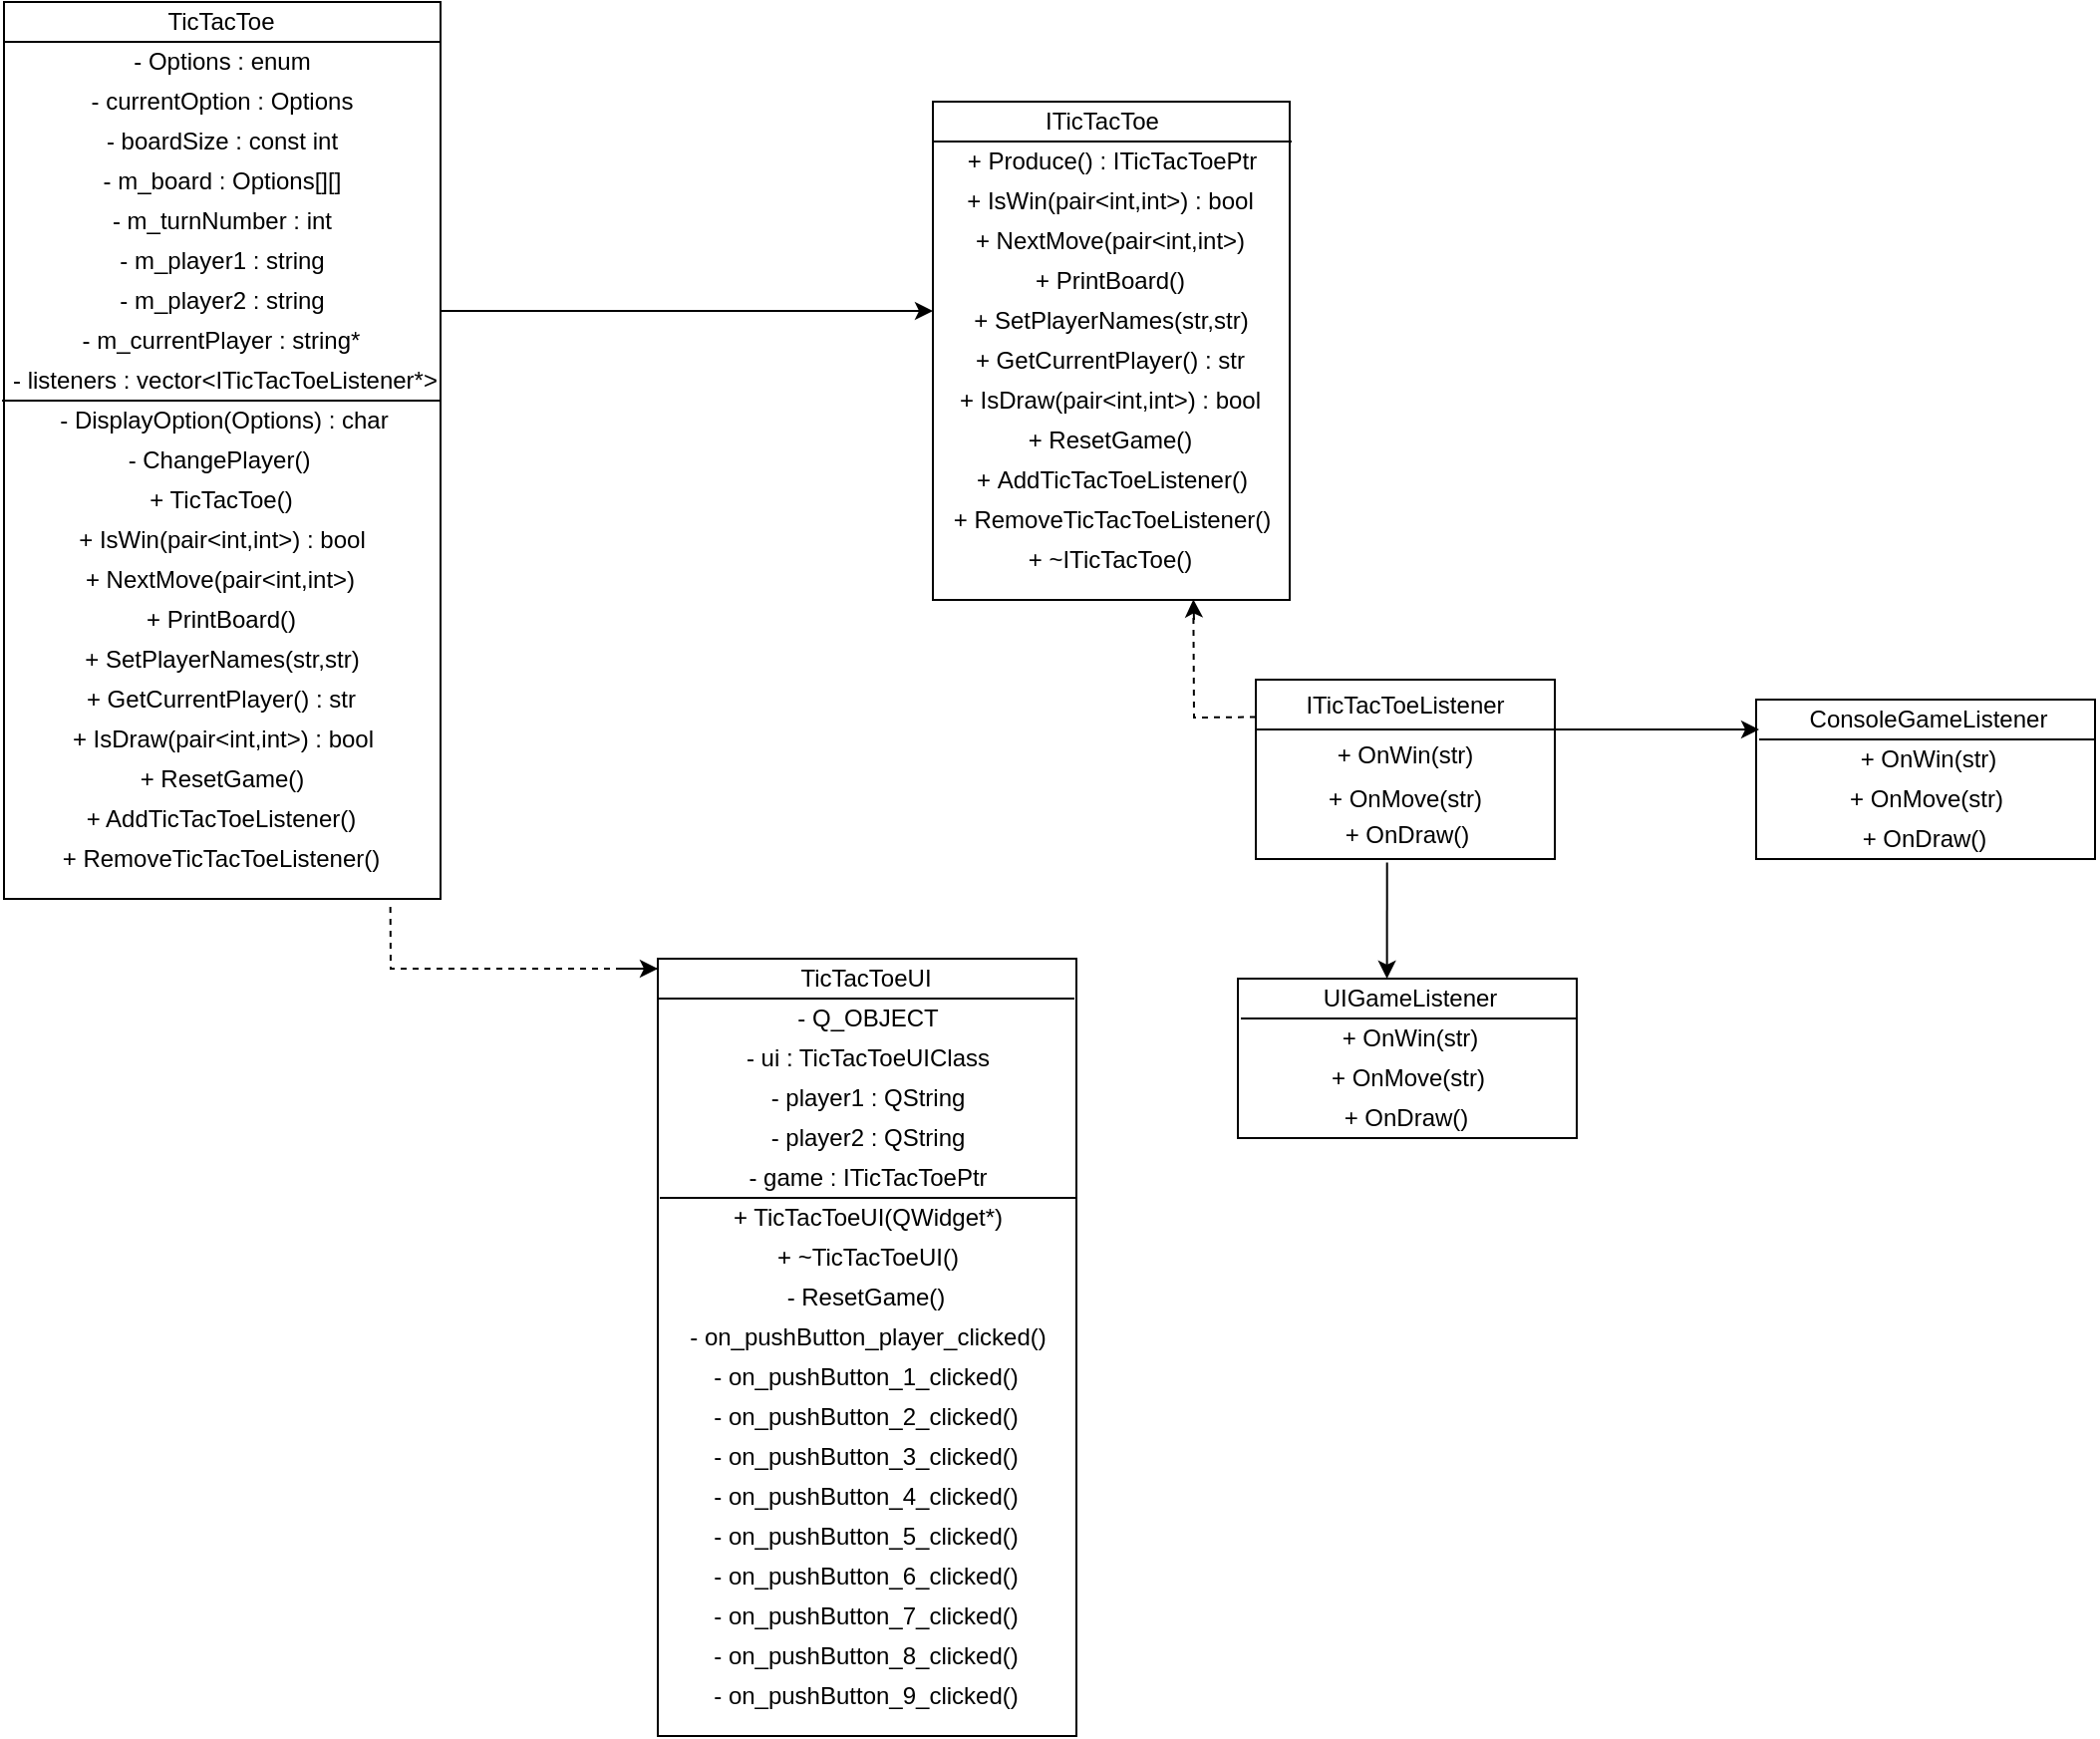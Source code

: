 <mxfile version="21.0.8" type="device"><diagram name="Pagina-1" id="grUhU8iE7gG_cPlEJpoG"><mxGraphModel dx="1434" dy="796" grid="1" gridSize="10" guides="1" tooltips="1" connect="1" arrows="1" fold="1" page="1" pageScale="1" pageWidth="827" pageHeight="1169" math="0" shadow="0"><root><mxCell id="0"/><mxCell id="1" parent="0"/><mxCell id="ZS5HTPjoSS-8VqkUOIXu-4" value="" style="rounded=0;whiteSpace=wrap;html=1;" vertex="1" parent="1"><mxGeometry x="362" width="219" height="450" as="geometry"/></mxCell><mxCell id="ZS5HTPjoSS-8VqkUOIXu-17" value="TicTacToe" style="text;html=1;strokeColor=none;fillColor=none;align=center;verticalAlign=middle;whiteSpace=wrap;rounded=0;" vertex="1" parent="1"><mxGeometry x="361" width="220" height="20" as="geometry"/></mxCell><mxCell id="ZS5HTPjoSS-8VqkUOIXu-18" value="- Options : enum" style="text;html=1;strokeColor=none;fillColor=none;align=center;verticalAlign=middle;whiteSpace=wrap;rounded=0;" vertex="1" parent="1"><mxGeometry x="362" y="20" width="219" height="20" as="geometry"/></mxCell><mxCell id="ZS5HTPjoSS-8VqkUOIXu-19" value="- currentOption : Options" style="text;html=1;strokeColor=none;fillColor=none;align=center;verticalAlign=middle;whiteSpace=wrap;rounded=0;" vertex="1" parent="1"><mxGeometry x="362" y="40" width="219" height="20" as="geometry"/></mxCell><mxCell id="ZS5HTPjoSS-8VqkUOIXu-22" value="- boardSize : const int" style="text;html=1;strokeColor=none;fillColor=none;align=center;verticalAlign=middle;whiteSpace=wrap;rounded=0;" vertex="1" parent="1"><mxGeometry x="362" y="60" width="219" height="20" as="geometry"/></mxCell><mxCell id="ZS5HTPjoSS-8VqkUOIXu-23" value="" style="endArrow=none;html=1;rounded=0;entryX=0;entryY=0;entryDx=0;entryDy=0;exitX=1;exitY=0;exitDx=0;exitDy=0;" edge="1" parent="1" source="ZS5HTPjoSS-8VqkUOIXu-18" target="ZS5HTPjoSS-8VqkUOIXu-18"><mxGeometry width="50" height="50" relative="1" as="geometry"><mxPoint x="432" y="-40" as="sourcePoint"/><mxPoint x="622" y="30" as="targetPoint"/></mxGeometry></mxCell><mxCell id="ZS5HTPjoSS-8VqkUOIXu-24" value="- m_board : Options[][]" style="text;html=1;strokeColor=none;fillColor=none;align=center;verticalAlign=middle;whiteSpace=wrap;rounded=0;" vertex="1" parent="1"><mxGeometry x="362" y="80" width="219" height="20" as="geometry"/></mxCell><mxCell id="ZS5HTPjoSS-8VqkUOIXu-25" value="- m_turnNumber : int" style="text;html=1;strokeColor=none;fillColor=none;align=center;verticalAlign=middle;whiteSpace=wrap;rounded=0;" vertex="1" parent="1"><mxGeometry x="362" y="100" width="219" height="20" as="geometry"/></mxCell><mxCell id="ZS5HTPjoSS-8VqkUOIXu-26" value="- m_player1 : string" style="text;html=1;strokeColor=none;fillColor=none;align=center;verticalAlign=middle;whiteSpace=wrap;rounded=0;" vertex="1" parent="1"><mxGeometry x="362" y="120" width="219" height="20" as="geometry"/></mxCell><mxCell id="ZS5HTPjoSS-8VqkUOIXu-27" value="- m_player2&amp;nbsp;: string" style="text;html=1;strokeColor=none;fillColor=none;align=center;verticalAlign=middle;whiteSpace=wrap;rounded=0;" vertex="1" parent="1"><mxGeometry x="362" y="140" width="219" height="20" as="geometry"/></mxCell><mxCell id="ZS5HTPjoSS-8VqkUOIXu-28" value="- m_currentPlayer : string*" style="text;html=1;strokeColor=none;fillColor=none;align=center;verticalAlign=middle;whiteSpace=wrap;rounded=0;" vertex="1" parent="1"><mxGeometry x="361" y="160" width="220" height="20" as="geometry"/></mxCell><mxCell id="ZS5HTPjoSS-8VqkUOIXu-30" value="" style="endArrow=none;html=1;rounded=0;exitX=1;exitY=0;exitDx=0;exitDy=0;" edge="1" parent="1" source="ZS5HTPjoSS-8VqkUOIXu-87"><mxGeometry width="50" height="50" relative="1" as="geometry"><mxPoint x="412" y="240" as="sourcePoint"/><mxPoint x="361" y="200" as="targetPoint"/></mxGeometry></mxCell><mxCell id="ZS5HTPjoSS-8VqkUOIXu-41" value="" style="rounded=0;whiteSpace=wrap;html=1;" vertex="1" parent="1"><mxGeometry x="828" y="50" width="179" height="250" as="geometry"/></mxCell><mxCell id="ZS5HTPjoSS-8VqkUOIXu-42" value="ITicTacToe" style="text;html=1;strokeColor=none;fillColor=none;align=center;verticalAlign=middle;whiteSpace=wrap;rounded=0;" vertex="1" parent="1"><mxGeometry x="828" y="50" width="170" height="20" as="geometry"/></mxCell><mxCell id="ZS5HTPjoSS-8VqkUOIXu-46" value="" style="endArrow=none;html=1;rounded=0;entryX=0;entryY=0;entryDx=0;entryDy=0;exitX=1;exitY=0;exitDx=0;exitDy=0;" edge="1" parent="1" source="ZS5HTPjoSS-8VqkUOIXu-55"><mxGeometry width="50" height="50" relative="1" as="geometry"><mxPoint x="807" y="140" as="sourcePoint"/><mxPoint x="828" y="70" as="targetPoint"/></mxGeometry></mxCell><mxCell id="ZS5HTPjoSS-8VqkUOIXu-55" value="+ Produce() :&amp;nbsp;ITicTacToePtr " style="text;html=1;strokeColor=none;fillColor=none;align=center;verticalAlign=middle;whiteSpace=wrap;rounded=0;" vertex="1" parent="1"><mxGeometry x="828" y="70" width="180" height="20" as="geometry"/></mxCell><mxCell id="ZS5HTPjoSS-8VqkUOIXu-56" value="+ IsWin(pair&amp;lt;int,int&amp;gt;) : bool" style="text;html=1;strokeColor=none;fillColor=none;align=center;verticalAlign=middle;whiteSpace=wrap;rounded=0;" vertex="1" parent="1"><mxGeometry x="827" y="90" width="180" height="20" as="geometry"/></mxCell><mxCell id="ZS5HTPjoSS-8VqkUOIXu-57" value="+ NextMove(pair&amp;lt;int,int&amp;gt;)" style="text;html=1;strokeColor=none;fillColor=none;align=center;verticalAlign=middle;whiteSpace=wrap;rounded=0;" vertex="1" parent="1"><mxGeometry x="827" y="110" width="180" height="20" as="geometry"/></mxCell><mxCell id="ZS5HTPjoSS-8VqkUOIXu-58" value="+ PrintBoard()" style="text;html=1;strokeColor=none;fillColor=none;align=center;verticalAlign=middle;whiteSpace=wrap;rounded=0;" vertex="1" parent="1"><mxGeometry x="827" y="130" width="180" height="20" as="geometry"/></mxCell><mxCell id="ZS5HTPjoSS-8VqkUOIXu-59" value="+ SetPlayerNames(str,str)" style="text;html=1;strokeColor=none;fillColor=none;align=center;verticalAlign=middle;whiteSpace=wrap;rounded=0;" vertex="1" parent="1"><mxGeometry x="828" y="150" width="179" height="20" as="geometry"/></mxCell><mxCell id="ZS5HTPjoSS-8VqkUOIXu-60" value="+ GetCurrentPlayer() : str" style="text;html=1;strokeColor=none;fillColor=none;align=center;verticalAlign=middle;whiteSpace=wrap;rounded=0;" vertex="1" parent="1"><mxGeometry x="827" y="170" width="180" height="20" as="geometry"/></mxCell><mxCell id="ZS5HTPjoSS-8VqkUOIXu-61" value="+ IsDraw(pair&amp;lt;int,int&amp;gt;) : bool" style="text;html=1;strokeColor=none;fillColor=none;align=center;verticalAlign=middle;whiteSpace=wrap;rounded=0;" vertex="1" parent="1"><mxGeometry x="827" y="190" width="180" height="20" as="geometry"/></mxCell><mxCell id="ZS5HTPjoSS-8VqkUOIXu-62" value="+ ResetGame()" style="text;html=1;strokeColor=none;fillColor=none;align=center;verticalAlign=middle;whiteSpace=wrap;rounded=0;" vertex="1" parent="1"><mxGeometry x="827" y="210" width="180" height="20" as="geometry"/></mxCell><mxCell id="ZS5HTPjoSS-8VqkUOIXu-66" value="+ ~ITicTacToe()" style="text;html=1;strokeColor=none;fillColor=none;align=center;verticalAlign=middle;whiteSpace=wrap;rounded=0;" vertex="1" parent="1"><mxGeometry x="827" y="270" width="180" height="20" as="geometry"/></mxCell><mxCell id="ZS5HTPjoSS-8VqkUOIXu-68" value="+ RemoveTicTacToeListener()" style="text;html=1;strokeColor=none;fillColor=none;align=center;verticalAlign=middle;whiteSpace=wrap;rounded=0;" vertex="1" parent="1"><mxGeometry x="360.5" y="420" width="220" height="20" as="geometry"/></mxCell><mxCell id="ZS5HTPjoSS-8VqkUOIXu-87" value="- DisplayOption(Options) : char" style="text;html=1;strokeColor=none;fillColor=none;align=center;verticalAlign=middle;whiteSpace=wrap;rounded=0;" vertex="1" parent="1"><mxGeometry x="362.5" y="200" width="219" height="20" as="geometry"/></mxCell><mxCell id="ZS5HTPjoSS-8VqkUOIXu-88" value="- ChangePlayer()" style="text;html=1;strokeColor=none;fillColor=none;align=center;verticalAlign=middle;whiteSpace=wrap;rounded=0;" vertex="1" parent="1"><mxGeometry x="360" y="220" width="220" height="20" as="geometry"/></mxCell><mxCell id="ZS5HTPjoSS-8VqkUOIXu-89" value="+ TicTacToe()" style="text;html=1;strokeColor=none;fillColor=none;align=center;verticalAlign=middle;whiteSpace=wrap;rounded=0;" vertex="1" parent="1"><mxGeometry x="360.5" y="240" width="220" height="20" as="geometry"/></mxCell><mxCell id="ZS5HTPjoSS-8VqkUOIXu-90" value="+ IsWin(pair&amp;lt;int,int&amp;gt;) : bool" style="text;html=1;strokeColor=none;fillColor=none;align=center;verticalAlign=middle;whiteSpace=wrap;rounded=0;" vertex="1" parent="1"><mxGeometry x="361.5" y="260" width="219" height="20" as="geometry"/></mxCell><mxCell id="ZS5HTPjoSS-8VqkUOIXu-91" value="+ NextMove(pair&amp;lt;int,int&amp;gt;)" style="text;html=1;strokeColor=none;fillColor=none;align=center;verticalAlign=middle;whiteSpace=wrap;rounded=0;" vertex="1" parent="1"><mxGeometry x="361" y="280" width="219" height="20" as="geometry"/></mxCell><mxCell id="ZS5HTPjoSS-8VqkUOIXu-92" value="+ PrintBoard()" style="text;html=1;strokeColor=none;fillColor=none;align=center;verticalAlign=middle;whiteSpace=wrap;rounded=0;" vertex="1" parent="1"><mxGeometry x="360.5" y="300" width="220" height="20" as="geometry"/></mxCell><mxCell id="ZS5HTPjoSS-8VqkUOIXu-93" value="+ SetPlayerNames(str,str)" style="text;html=1;strokeColor=none;fillColor=none;align=center;verticalAlign=middle;whiteSpace=wrap;rounded=0;" vertex="1" parent="1"><mxGeometry x="361.5" y="320" width="219" height="20" as="geometry"/></mxCell><mxCell id="ZS5HTPjoSS-8VqkUOIXu-94" value="+ GetCurrentPlayer() : str" style="text;html=1;strokeColor=none;fillColor=none;align=center;verticalAlign=middle;whiteSpace=wrap;rounded=0;" vertex="1" parent="1"><mxGeometry x="360.5" y="340" width="220" height="20" as="geometry"/></mxCell><mxCell id="ZS5HTPjoSS-8VqkUOIXu-95" value="+ ResetGame()" style="text;html=1;strokeColor=none;fillColor=none;align=center;verticalAlign=middle;whiteSpace=wrap;rounded=0;" vertex="1" parent="1"><mxGeometry x="361.5" y="380" width="219" height="20" as="geometry"/></mxCell><mxCell id="ZS5HTPjoSS-8VqkUOIXu-96" value="+ IsDraw(pair&amp;lt;int,int&amp;gt;) : bool" style="text;html=1;strokeColor=none;fillColor=none;align=center;verticalAlign=middle;whiteSpace=wrap;rounded=0;" vertex="1" parent="1"><mxGeometry x="361.5" y="360" width="220" height="20" as="geometry"/></mxCell><mxCell id="ZS5HTPjoSS-8VqkUOIXu-97" value="+ AddTicTacToeListener()" style="text;html=1;strokeColor=none;fillColor=none;align=center;verticalAlign=middle;whiteSpace=wrap;rounded=0;" vertex="1" parent="1"><mxGeometry x="360.5" y="400" width="220" height="20" as="geometry"/></mxCell><mxCell id="ZS5HTPjoSS-8VqkUOIXu-98" value="- listeners : vector&amp;lt;ITicTacToeListener*&amp;gt;" style="text;html=1;strokeColor=none;fillColor=none;align=center;verticalAlign=middle;whiteSpace=wrap;rounded=0;" vertex="1" parent="1"><mxGeometry x="362.5" y="180" width="220" height="20" as="geometry"/></mxCell><mxCell id="ZS5HTPjoSS-8VqkUOIXu-99" value="+ RemoveTicTacToeListener()" style="text;html=1;strokeColor=none;fillColor=none;align=center;verticalAlign=middle;whiteSpace=wrap;rounded=0;" vertex="1" parent="1"><mxGeometry x="828" y="250" width="180" height="20" as="geometry"/></mxCell><mxCell id="ZS5HTPjoSS-8VqkUOIXu-101" value="+&amp;nbsp;AddTicTacToeListener()" style="text;html=1;strokeColor=none;fillColor=none;align=center;verticalAlign=middle;whiteSpace=wrap;rounded=0;" vertex="1" parent="1"><mxGeometry x="828" y="230" width="180" height="20" as="geometry"/></mxCell><mxCell id="ZS5HTPjoSS-8VqkUOIXu-102" value="" style="rounded=0;whiteSpace=wrap;html=1;" vertex="1" parent="1"><mxGeometry x="990" y="340" width="150" height="90" as="geometry"/></mxCell><mxCell id="ZS5HTPjoSS-8VqkUOIXu-103" value="ITicTacToeListener" style="text;html=1;strokeColor=none;fillColor=none;align=center;verticalAlign=middle;whiteSpace=wrap;rounded=0;" vertex="1" parent="1"><mxGeometry x="990" y="340" width="150" height="25" as="geometry"/></mxCell><mxCell id="ZS5HTPjoSS-8VqkUOIXu-104" value="" style="endArrow=none;html=1;rounded=0;entryX=0;entryY=1;entryDx=0;entryDy=0;exitX=1;exitY=1;exitDx=0;exitDy=0;" edge="1" parent="1" source="ZS5HTPjoSS-8VqkUOIXu-103" target="ZS5HTPjoSS-8VqkUOIXu-103"><mxGeometry width="50" height="50" relative="1" as="geometry"><mxPoint x="940" y="420" as="sourcePoint"/><mxPoint x="990" y="370" as="targetPoint"/></mxGeometry></mxCell><mxCell id="ZS5HTPjoSS-8VqkUOIXu-105" value="+ OnWin(str)" style="text;html=1;strokeColor=none;fillColor=none;align=center;verticalAlign=middle;whiteSpace=wrap;rounded=0;" vertex="1" parent="1"><mxGeometry x="990" y="365" width="150" height="25" as="geometry"/></mxCell><mxCell id="ZS5HTPjoSS-8VqkUOIXu-106" value="+ OnMove(str)" style="text;html=1;strokeColor=none;fillColor=none;align=center;verticalAlign=middle;whiteSpace=wrap;rounded=0;" vertex="1" parent="1"><mxGeometry x="990" y="390" width="150" height="20" as="geometry"/></mxCell><mxCell id="ZS5HTPjoSS-8VqkUOIXu-107" value="+ OnDraw()" style="text;html=1;strokeColor=none;fillColor=none;align=center;verticalAlign=middle;whiteSpace=wrap;rounded=0;" vertex="1" parent="1"><mxGeometry x="991" y="410" width="150" height="15" as="geometry"/></mxCell><mxCell id="ZS5HTPjoSS-8VqkUOIXu-108" value="" style="rounded=0;whiteSpace=wrap;html=1;" vertex="1" parent="1"><mxGeometry x="1241" y="350" width="170" height="80" as="geometry"/></mxCell><mxCell id="ZS5HTPjoSS-8VqkUOIXu-109" value="ConsoleGameListener&lt;span style=&quot;color: rgb(201, 209, 217); font-family: ui-monospace, SFMono-Regular, &amp;quot;SF Mono&amp;quot;, Menlo, Consolas, &amp;quot;Liberation Mono&amp;quot;, monospace; text-align: start; background-color: rgb(13, 17, 23);&quot;&gt; &lt;/span&gt;" style="text;html=1;strokeColor=none;fillColor=none;align=center;verticalAlign=middle;whiteSpace=wrap;rounded=0;" vertex="1" parent="1"><mxGeometry x="1242.5" y="350" width="168.5" height="20" as="geometry"/></mxCell><mxCell id="ZS5HTPjoSS-8VqkUOIXu-110" value="" style="endArrow=none;html=1;rounded=0;entryX=0;entryY=1;entryDx=0;entryDy=0;exitX=1;exitY=1;exitDx=0;exitDy=0;" edge="1" parent="1" source="ZS5HTPjoSS-8VqkUOIXu-109" target="ZS5HTPjoSS-8VqkUOIXu-109"><mxGeometry width="50" height="50" relative="1" as="geometry"><mxPoint x="1161" y="440" as="sourcePoint"/><mxPoint x="1211" y="390" as="targetPoint"/></mxGeometry></mxCell><mxCell id="ZS5HTPjoSS-8VqkUOIXu-111" value="+ OnWin(str)&lt;span style=&quot;color: rgb(201, 209, 217); font-family: ui-monospace, SFMono-Regular, &amp;quot;SF Mono&amp;quot;, Menlo, Consolas, &amp;quot;Liberation Mono&amp;quot;, monospace; text-align: start; background-color: rgb(13, 17, 23);&quot;&gt;&lt;/span&gt;" style="text;html=1;strokeColor=none;fillColor=none;align=center;verticalAlign=middle;whiteSpace=wrap;rounded=0;" vertex="1" parent="1"><mxGeometry x="1242.5" y="370" width="168.5" height="20" as="geometry"/></mxCell><mxCell id="ZS5HTPjoSS-8VqkUOIXu-112" value="+ OnMove(str)" style="text;html=1;strokeColor=none;fillColor=none;align=center;verticalAlign=middle;whiteSpace=wrap;rounded=0;" vertex="1" parent="1"><mxGeometry x="1241.75" y="390" width="168.5" height="20" as="geometry"/></mxCell><mxCell id="ZS5HTPjoSS-8VqkUOIXu-113" value="+ OnDraw()" style="text;html=1;strokeColor=none;fillColor=none;align=center;verticalAlign=middle;whiteSpace=wrap;rounded=0;" vertex="1" parent="1"><mxGeometry x="1241" y="410" width="168.5" height="20" as="geometry"/></mxCell><mxCell id="ZS5HTPjoSS-8VqkUOIXu-114" value="" style="rounded=0;whiteSpace=wrap;html=1;" vertex="1" parent="1"><mxGeometry x="690" y="480" width="210" height="390" as="geometry"/></mxCell><mxCell id="ZS5HTPjoSS-8VqkUOIXu-115" value="-&amp;nbsp;&lt;span style=&quot;color: rgb(201, 209, 217); font-family: ui-monospace, SFMono-Regular, &amp;quot;SF Mono&amp;quot;, Menlo, Consolas, &amp;quot;Liberation Mono&amp;quot;, monospace; text-align: start; background-color: rgb(13, 17, 23);&quot;&gt;&lt;/span&gt;on_pushButton_player_clicked()" style="text;html=1;strokeColor=none;fillColor=none;align=center;verticalAlign=middle;whiteSpace=wrap;rounded=0;" vertex="1" parent="1"><mxGeometry x="691" y="660" width="209" height="20" as="geometry"/></mxCell><mxCell id="ZS5HTPjoSS-8VqkUOIXu-116" value="-&amp;nbsp;on_pushButton_1_clicked()" style="text;html=1;strokeColor=none;fillColor=none;align=center;verticalAlign=middle;whiteSpace=wrap;rounded=0;" vertex="1" parent="1"><mxGeometry x="690" y="680" width="209" height="20" as="geometry"/></mxCell><mxCell id="ZS5HTPjoSS-8VqkUOIXu-117" value="-&amp;nbsp;on_pushButton_2_clicked()" style="text;html=1;strokeColor=none;fillColor=none;align=center;verticalAlign=middle;whiteSpace=wrap;rounded=0;" vertex="1" parent="1"><mxGeometry x="690" y="700" width="209" height="20" as="geometry"/></mxCell><mxCell id="ZS5HTPjoSS-8VqkUOIXu-118" value="-&amp;nbsp;on_pushButton_3_clicked()" style="text;html=1;strokeColor=none;fillColor=none;align=center;verticalAlign=middle;whiteSpace=wrap;rounded=0;" vertex="1" parent="1"><mxGeometry x="690" y="720" width="209" height="20" as="geometry"/></mxCell><mxCell id="ZS5HTPjoSS-8VqkUOIXu-119" value="-&amp;nbsp;on_pushButton_4_clicked()" style="text;html=1;strokeColor=none;fillColor=none;align=center;verticalAlign=middle;whiteSpace=wrap;rounded=0;" vertex="1" parent="1"><mxGeometry x="690" y="740" width="209" height="20" as="geometry"/></mxCell><mxCell id="ZS5HTPjoSS-8VqkUOIXu-120" value="-&amp;nbsp;on_pushButton_5_clicked()" style="text;html=1;strokeColor=none;fillColor=none;align=center;verticalAlign=middle;whiteSpace=wrap;rounded=0;" vertex="1" parent="1"><mxGeometry x="690" y="760" width="209" height="20" as="geometry"/></mxCell><mxCell id="ZS5HTPjoSS-8VqkUOIXu-121" value="-&amp;nbsp;on_pushButton_6_clicked()" style="text;html=1;strokeColor=none;fillColor=none;align=center;verticalAlign=middle;whiteSpace=wrap;rounded=0;" vertex="1" parent="1"><mxGeometry x="690" y="780" width="209" height="20" as="geometry"/></mxCell><mxCell id="ZS5HTPjoSS-8VqkUOIXu-122" value="-&amp;nbsp;on_pushButton_7_clicked()" style="text;html=1;strokeColor=none;fillColor=none;align=center;verticalAlign=middle;whiteSpace=wrap;rounded=0;" vertex="1" parent="1"><mxGeometry x="690" y="800" width="209" height="20" as="geometry"/></mxCell><mxCell id="ZS5HTPjoSS-8VqkUOIXu-123" value="-&amp;nbsp;on_pushButton_8_clicked()" style="text;html=1;strokeColor=none;fillColor=none;align=center;verticalAlign=middle;whiteSpace=wrap;rounded=0;" vertex="1" parent="1"><mxGeometry x="690" y="820" width="209" height="20" as="geometry"/></mxCell><mxCell id="ZS5HTPjoSS-8VqkUOIXu-124" value="-&amp;nbsp;on_pushButton_9_clicked()" style="text;html=1;strokeColor=none;fillColor=none;align=center;verticalAlign=middle;whiteSpace=wrap;rounded=0;" vertex="1" parent="1"><mxGeometry x="690" y="840" width="209" height="20" as="geometry"/></mxCell><mxCell id="ZS5HTPjoSS-8VqkUOIXu-125" value="TicTacToeUI" style="text;html=1;strokeColor=none;fillColor=none;align=center;verticalAlign=middle;whiteSpace=wrap;rounded=0;" vertex="1" parent="1"><mxGeometry x="690" y="480" width="209" height="20" as="geometry"/></mxCell><mxCell id="ZS5HTPjoSS-8VqkUOIXu-126" value="" style="endArrow=none;html=1;rounded=0;entryX=0;entryY=1;entryDx=0;entryDy=0;exitX=1;exitY=1;exitDx=0;exitDy=0;" edge="1" parent="1" source="ZS5HTPjoSS-8VqkUOIXu-125" target="ZS5HTPjoSS-8VqkUOIXu-125"><mxGeometry width="50" height="50" relative="1" as="geometry"><mxPoint x="620" y="600" as="sourcePoint"/><mxPoint x="670" y="550" as="targetPoint"/></mxGeometry></mxCell><mxCell id="ZS5HTPjoSS-8VqkUOIXu-127" value="" style="endArrow=none;html=1;rounded=0;exitX=1;exitY=1;exitDx=0;exitDy=0;entryX=0;entryY=1;entryDx=0;entryDy=0;" edge="1" parent="1" source="ZS5HTPjoSS-8VqkUOIXu-132" target="ZS5HTPjoSS-8VqkUOIXu-132"><mxGeometry width="50" height="50" relative="1" as="geometry"><mxPoint x="610" y="610" as="sourcePoint"/><mxPoint x="980" y="650" as="targetPoint"/></mxGeometry></mxCell><mxCell id="ZS5HTPjoSS-8VqkUOIXu-128" value="- Q_OBJECT" style="text;html=1;strokeColor=none;fillColor=none;align=center;verticalAlign=middle;whiteSpace=wrap;rounded=0;" vertex="1" parent="1"><mxGeometry x="691" y="500" width="209" height="20" as="geometry"/></mxCell><mxCell id="ZS5HTPjoSS-8VqkUOIXu-129" value="- ui : TicTacToeUIClass" style="text;html=1;strokeColor=none;fillColor=none;align=center;verticalAlign=middle;whiteSpace=wrap;rounded=0;" vertex="1" parent="1"><mxGeometry x="691" y="520" width="209" height="20" as="geometry"/></mxCell><mxCell id="ZS5HTPjoSS-8VqkUOIXu-130" value="- player1 : QString" style="text;html=1;strokeColor=none;fillColor=none;align=center;verticalAlign=middle;whiteSpace=wrap;rounded=0;" vertex="1" parent="1"><mxGeometry x="691" y="540" width="209" height="20" as="geometry"/></mxCell><mxCell id="ZS5HTPjoSS-8VqkUOIXu-131" value="- player2 : QString" style="text;html=1;strokeColor=none;fillColor=none;align=center;verticalAlign=middle;whiteSpace=wrap;rounded=0;" vertex="1" parent="1"><mxGeometry x="691" y="560" width="209" height="20" as="geometry"/></mxCell><mxCell id="ZS5HTPjoSS-8VqkUOIXu-132" value="- game : ITicTacToePtr" style="text;html=1;strokeColor=none;fillColor=none;align=center;verticalAlign=middle;whiteSpace=wrap;rounded=0;" vertex="1" parent="1"><mxGeometry x="691" y="580" width="209" height="20" as="geometry"/></mxCell><mxCell id="ZS5HTPjoSS-8VqkUOIXu-133" value="+ TicTacToeUI(QWidget*)" style="text;html=1;strokeColor=none;fillColor=none;align=center;verticalAlign=middle;whiteSpace=wrap;rounded=0;" vertex="1" parent="1"><mxGeometry x="691" y="600" width="209" height="20" as="geometry"/></mxCell><mxCell id="ZS5HTPjoSS-8VqkUOIXu-134" value="+ ~TicTacToeUI()" style="text;html=1;strokeColor=none;fillColor=none;align=center;verticalAlign=middle;whiteSpace=wrap;rounded=0;" vertex="1" parent="1"><mxGeometry x="691" y="620" width="209" height="20" as="geometry"/></mxCell><mxCell id="ZS5HTPjoSS-8VqkUOIXu-135" value="- ResetGame()" style="text;html=1;strokeColor=none;fillColor=none;align=center;verticalAlign=middle;whiteSpace=wrap;rounded=0;" vertex="1" parent="1"><mxGeometry x="690" y="640" width="209" height="20" as="geometry"/></mxCell><mxCell id="ZS5HTPjoSS-8VqkUOIXu-136" value="" style="rounded=0;whiteSpace=wrap;html=1;" vertex="1" parent="1"><mxGeometry x="981" y="490" width="170" height="80" as="geometry"/></mxCell><mxCell id="ZS5HTPjoSS-8VqkUOIXu-137" value="UIGameListener&lt;span style=&quot;color: rgb(201, 209, 217); font-family: ui-monospace, SFMono-Regular, &amp;quot;SF Mono&amp;quot;, Menlo, Consolas, &amp;quot;Liberation Mono&amp;quot;, monospace; text-align: start; background-color: rgb(13, 17, 23);&quot;&gt; &lt;/span&gt;" style="text;html=1;strokeColor=none;fillColor=none;align=center;verticalAlign=middle;whiteSpace=wrap;rounded=0;" vertex="1" parent="1"><mxGeometry x="982.5" y="490" width="168.5" height="20" as="geometry"/></mxCell><mxCell id="ZS5HTPjoSS-8VqkUOIXu-138" value="" style="endArrow=none;html=1;rounded=0;entryX=0;entryY=1;entryDx=0;entryDy=0;exitX=1;exitY=1;exitDx=0;exitDy=0;" edge="1" parent="1" source="ZS5HTPjoSS-8VqkUOIXu-137" target="ZS5HTPjoSS-8VqkUOIXu-137"><mxGeometry width="50" height="50" relative="1" as="geometry"><mxPoint x="901" y="580" as="sourcePoint"/><mxPoint x="951" y="530" as="targetPoint"/></mxGeometry></mxCell><mxCell id="ZS5HTPjoSS-8VqkUOIXu-139" value="+ OnWin(str)&lt;span style=&quot;color: rgb(201, 209, 217); font-family: ui-monospace, SFMono-Regular, &amp;quot;SF Mono&amp;quot;, Menlo, Consolas, &amp;quot;Liberation Mono&amp;quot;, monospace; text-align: start; background-color: rgb(13, 17, 23);&quot;&gt;&lt;/span&gt;" style="text;html=1;strokeColor=none;fillColor=none;align=center;verticalAlign=middle;whiteSpace=wrap;rounded=0;" vertex="1" parent="1"><mxGeometry x="982.5" y="510" width="168.5" height="20" as="geometry"/></mxCell><mxCell id="ZS5HTPjoSS-8VqkUOIXu-140" value="+ OnMove(str)" style="text;html=1;strokeColor=none;fillColor=none;align=center;verticalAlign=middle;whiteSpace=wrap;rounded=0;" vertex="1" parent="1"><mxGeometry x="981.75" y="530" width="168.5" height="20" as="geometry"/></mxCell><mxCell id="ZS5HTPjoSS-8VqkUOIXu-141" value="+ OnDraw()" style="text;html=1;strokeColor=none;fillColor=none;align=center;verticalAlign=middle;whiteSpace=wrap;rounded=0;" vertex="1" parent="1"><mxGeometry x="981" y="550" width="168.5" height="20" as="geometry"/></mxCell><mxCell id="ZS5HTPjoSS-8VqkUOIXu-153" value="" style="endArrow=classic;html=1;rounded=0;exitX=1;exitY=0.75;exitDx=0;exitDy=0;entryX=0;entryY=0.25;entryDx=0;entryDy=0;" edge="1" parent="1" source="ZS5HTPjoSS-8VqkUOIXu-27" target="ZS5HTPjoSS-8VqkUOIXu-59"><mxGeometry width="50" height="50" relative="1" as="geometry"><mxPoint x="640" y="210" as="sourcePoint"/><mxPoint x="790" y="240" as="targetPoint"/></mxGeometry></mxCell><mxCell id="ZS5HTPjoSS-8VqkUOIXu-160" value="" style="endArrow=classic;html=1;rounded=0;exitX=1;exitY=1;exitDx=0;exitDy=0;entryX=0;entryY=0.75;entryDx=0;entryDy=0;" edge="1" parent="1" source="ZS5HTPjoSS-8VqkUOIXu-103" target="ZS5HTPjoSS-8VqkUOIXu-109"><mxGeometry width="50" height="50" relative="1" as="geometry"><mxPoint x="1160" y="410" as="sourcePoint"/><mxPoint x="1210" y="360" as="targetPoint"/></mxGeometry></mxCell><mxCell id="ZS5HTPjoSS-8VqkUOIXu-163" value="" style="endArrow=classic;html=1;rounded=0;exitX=0.439;exitY=1.019;exitDx=0;exitDy=0;exitPerimeter=0;entryX=0.435;entryY=0;entryDx=0;entryDy=0;entryPerimeter=0;" edge="1" parent="1" source="ZS5HTPjoSS-8VqkUOIXu-102" target="ZS5HTPjoSS-8VqkUOIXu-137"><mxGeometry width="50" height="50" relative="1" as="geometry"><mxPoint x="1080" y="480" as="sourcePoint"/><mxPoint x="1130" y="430" as="targetPoint"/></mxGeometry></mxCell><mxCell id="ZS5HTPjoSS-8VqkUOIXu-164" value="" style="endArrow=none;dashed=1;html=1;rounded=0;entryX=0.885;entryY=1.003;entryDx=0;entryDy=0;entryPerimeter=0;exitX=0;exitY=0.25;exitDx=0;exitDy=0;" edge="1" parent="1" source="ZS5HTPjoSS-8VqkUOIXu-125" target="ZS5HTPjoSS-8VqkUOIXu-4"><mxGeometry width="50" height="50" relative="1" as="geometry"><mxPoint x="480" y="560" as="sourcePoint"/><mxPoint x="530" y="510" as="targetPoint"/><Array as="points"><mxPoint x="556" y="485"/></Array></mxGeometry></mxCell><mxCell id="ZS5HTPjoSS-8VqkUOIXu-165" value="" style="endArrow=classic;html=1;rounded=0;entryX=0;entryY=0.25;entryDx=0;entryDy=0;" edge="1" parent="1" target="ZS5HTPjoSS-8VqkUOIXu-125"><mxGeometry width="50" height="50" relative="1" as="geometry"><mxPoint x="670" y="485" as="sourcePoint"/><mxPoint x="720" y="430" as="targetPoint"/></mxGeometry></mxCell><mxCell id="ZS5HTPjoSS-8VqkUOIXu-167" value="" style="endArrow=none;dashed=1;html=1;rounded=0;entryX=0.73;entryY=1.004;entryDx=0;entryDy=0;entryPerimeter=0;exitX=0;exitY=0.75;exitDx=0;exitDy=0;" edge="1" parent="1" source="ZS5HTPjoSS-8VqkUOIXu-103" target="ZS5HTPjoSS-8VqkUOIXu-41"><mxGeometry width="50" height="50" relative="1" as="geometry"><mxPoint x="850" y="380" as="sourcePoint"/><mxPoint x="900" y="330" as="targetPoint"/><Array as="points"><mxPoint x="959" y="359"/></Array></mxGeometry></mxCell><mxCell id="ZS5HTPjoSS-8VqkUOIXu-168" value="" style="endArrow=classic;html=1;rounded=0;entryX=0.73;entryY=0.999;entryDx=0;entryDy=0;entryPerimeter=0;" edge="1" parent="1" target="ZS5HTPjoSS-8VqkUOIXu-41"><mxGeometry width="50" height="50" relative="1" as="geometry"><mxPoint x="959" y="310" as="sourcePoint"/><mxPoint x="950" y="370" as="targetPoint"/></mxGeometry></mxCell></root></mxGraphModel></diagram></mxfile>